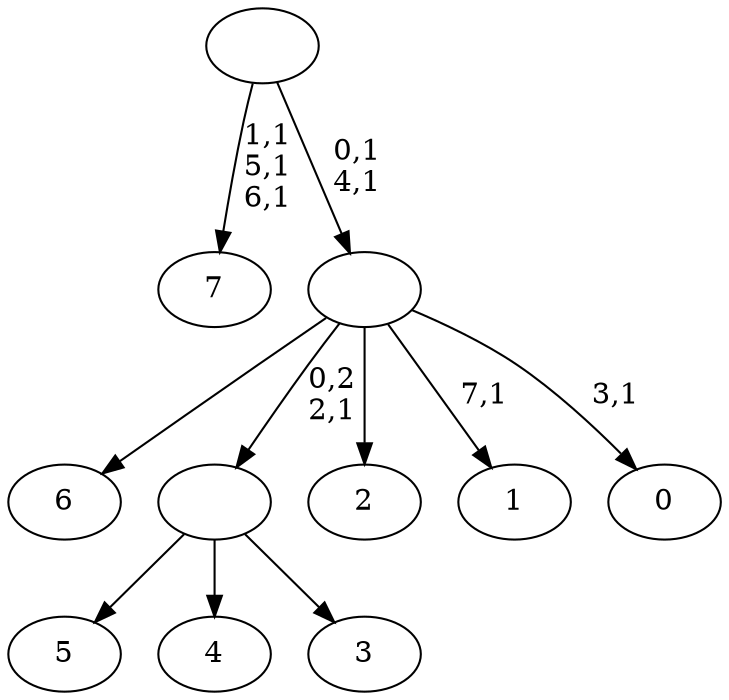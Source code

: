 digraph T {
	16 [label="7"]
	12 [label="6"]
	11 [label="5"]
	10 [label="4"]
	9 [label="3"]
	8 [label=""]
	7 [label="2"]
	6 [label="1"]
	4 [label="0"]
	2 [label=""]
	0 [label=""]
	8 -> 11 [label=""]
	8 -> 10 [label=""]
	8 -> 9 [label=""]
	2 -> 4 [label="3,1"]
	2 -> 6 [label="7,1"]
	2 -> 12 [label=""]
	2 -> 8 [label="0,2\n2,1"]
	2 -> 7 [label=""]
	0 -> 2 [label="0,1\n4,1"]
	0 -> 16 [label="1,1\n5,1\n6,1"]
}
